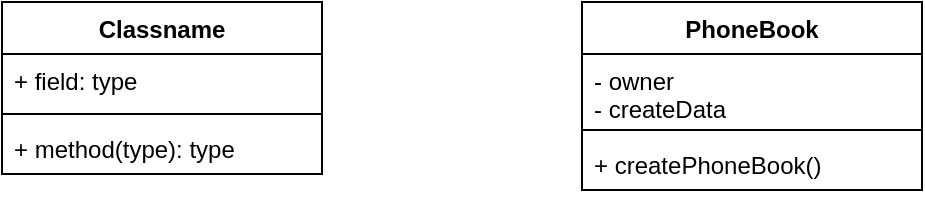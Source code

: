 <mxfile version="16.6.8" type="github">
  <diagram id="7ee8exwBCg2GqTqz-VQ0" name="Page-1">
    <mxGraphModel dx="766" dy="339" grid="1" gridSize="10" guides="1" tooltips="1" connect="1" arrows="1" fold="1" page="1" pageScale="1" pageWidth="827" pageHeight="1169" math="0" shadow="0">
      <root>
        <mxCell id="0" />
        <mxCell id="1" parent="0" />
        <mxCell id="pIjOv439X9a56QzW0bqu-5" value="PhoneBook" style="swimlane;fontStyle=1;align=center;verticalAlign=top;childLayout=stackLayout;horizontal=1;startSize=26;horizontalStack=0;resizeParent=1;resizeParentMax=0;resizeLast=0;collapsible=1;marginBottom=0;" vertex="1" parent="1">
          <mxGeometry x="470" y="170" width="170" height="94" as="geometry">
            <mxRectangle x="120" y="130" width="100" height="26" as="alternateBounds" />
          </mxGeometry>
        </mxCell>
        <mxCell id="pIjOv439X9a56QzW0bqu-6" value="- owner&#xa;- createData" style="text;strokeColor=none;fillColor=none;align=left;verticalAlign=top;spacingLeft=4;spacingRight=4;overflow=hidden;rotatable=0;points=[[0,0.5],[1,0.5]];portConstraint=eastwest;" vertex="1" parent="pIjOv439X9a56QzW0bqu-5">
          <mxGeometry y="26" width="170" height="34" as="geometry" />
        </mxCell>
        <mxCell id="pIjOv439X9a56QzW0bqu-7" value="" style="line;strokeWidth=1;fillColor=none;align=left;verticalAlign=middle;spacingTop=-1;spacingLeft=3;spacingRight=3;rotatable=0;labelPosition=right;points=[];portConstraint=eastwest;" vertex="1" parent="pIjOv439X9a56QzW0bqu-5">
          <mxGeometry y="60" width="170" height="8" as="geometry" />
        </mxCell>
        <mxCell id="pIjOv439X9a56QzW0bqu-8" value="+ createPhoneBook()" style="text;strokeColor=none;fillColor=none;align=left;verticalAlign=top;spacingLeft=4;spacingRight=4;overflow=hidden;rotatable=0;points=[[0,0.5],[1,0.5]];portConstraint=eastwest;" vertex="1" parent="pIjOv439X9a56QzW0bqu-5">
          <mxGeometry y="68" width="170" height="26" as="geometry" />
        </mxCell>
        <mxCell id="pIjOv439X9a56QzW0bqu-14" value="Classname" style="swimlane;fontStyle=1;align=center;verticalAlign=top;childLayout=stackLayout;horizontal=1;startSize=26;horizontalStack=0;resizeParent=1;resizeParentMax=0;resizeLast=0;collapsible=1;marginBottom=0;" vertex="1" parent="1">
          <mxGeometry x="180" y="170" width="160" height="86" as="geometry" />
        </mxCell>
        <mxCell id="pIjOv439X9a56QzW0bqu-15" value="+ field: type" style="text;strokeColor=none;fillColor=none;align=left;verticalAlign=top;spacingLeft=4;spacingRight=4;overflow=hidden;rotatable=0;points=[[0,0.5],[1,0.5]];portConstraint=eastwest;" vertex="1" parent="pIjOv439X9a56QzW0bqu-14">
          <mxGeometry y="26" width="160" height="26" as="geometry" />
        </mxCell>
        <mxCell id="pIjOv439X9a56QzW0bqu-16" value="" style="line;strokeWidth=1;fillColor=none;align=left;verticalAlign=middle;spacingTop=-1;spacingLeft=3;spacingRight=3;rotatable=0;labelPosition=right;points=[];portConstraint=eastwest;" vertex="1" parent="pIjOv439X9a56QzW0bqu-14">
          <mxGeometry y="52" width="160" height="8" as="geometry" />
        </mxCell>
        <mxCell id="pIjOv439X9a56QzW0bqu-17" value="+ method(type): type" style="text;strokeColor=none;fillColor=none;align=left;verticalAlign=top;spacingLeft=4;spacingRight=4;overflow=hidden;rotatable=0;points=[[0,0.5],[1,0.5]];portConstraint=eastwest;" vertex="1" parent="pIjOv439X9a56QzW0bqu-14">
          <mxGeometry y="60" width="160" height="26" as="geometry" />
        </mxCell>
      </root>
    </mxGraphModel>
  </diagram>
</mxfile>
